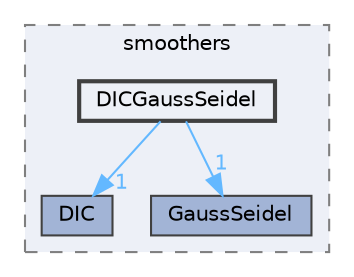 digraph "src/OpenFOAM/matrices/lduMatrix/smoothers/DICGaussSeidel"
{
 // LATEX_PDF_SIZE
  bgcolor="transparent";
  edge [fontname=Helvetica,fontsize=10,labelfontname=Helvetica,labelfontsize=10];
  node [fontname=Helvetica,fontsize=10,shape=box,height=0.2,width=0.4];
  compound=true
  subgraph clusterdir_27bacb8e19b5862d96d869422b2be03b {
    graph [ bgcolor="#edf0f7", pencolor="grey50", label="smoothers", fontname=Helvetica,fontsize=10 style="filled,dashed", URL="dir_27bacb8e19b5862d96d869422b2be03b.html",tooltip=""]
  dir_17f5a1ef659fcd824c12a6e8251e56f3 [label="DIC", fillcolor="#a2b4d6", color="grey25", style="filled", URL="dir_17f5a1ef659fcd824c12a6e8251e56f3.html",tooltip=""];
  dir_5e89c184c4a835c9e0c07194ae237305 [label="GaussSeidel", fillcolor="#a2b4d6", color="grey25", style="filled", URL="dir_5e89c184c4a835c9e0c07194ae237305.html",tooltip=""];
  dir_1bbde5f3140bd53060fdfeb27201fcac [label="DICGaussSeidel", fillcolor="#edf0f7", color="grey25", style="filled,bold", URL="dir_1bbde5f3140bd53060fdfeb27201fcac.html",tooltip=""];
  }
  dir_1bbde5f3140bd53060fdfeb27201fcac->dir_17f5a1ef659fcd824c12a6e8251e56f3 [headlabel="1", labeldistance=1.5 headhref="dir_000920_000919.html" href="dir_000920_000919.html" color="steelblue1" fontcolor="steelblue1"];
  dir_1bbde5f3140bd53060fdfeb27201fcac->dir_5e89c184c4a835c9e0c07194ae237305 [headlabel="1", labeldistance=1.5 headhref="dir_000920_001597.html" href="dir_000920_001597.html" color="steelblue1" fontcolor="steelblue1"];
}
